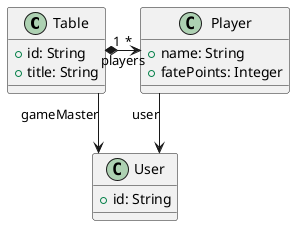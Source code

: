 @startuml "Entities"

skinparam linetype ortho

class Table {
    +id: String
    +title: String
}

class User {
    +id: String
}

class Player {
    +name: String
    +fatePoints: Integer
}

Table -d-> User: gameMaster
Table "1" *-r-> "*" Player: players
Player -d-> User: user

@enduml